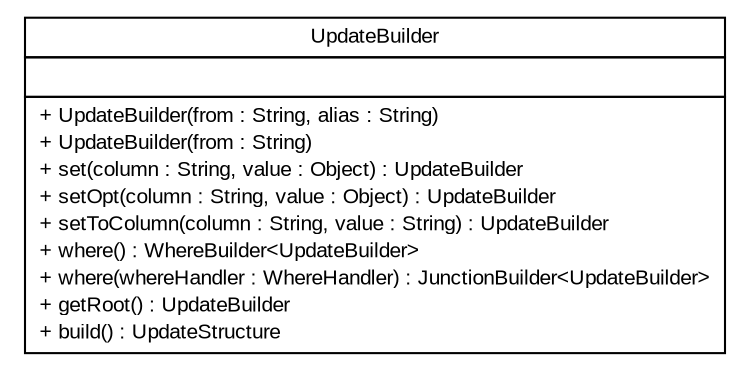 #!/usr/local/bin/dot
#
# Class diagram 
# Generated by UMLGraph version R5_6 (http://www.umlgraph.org/)
#

digraph G {
	edge [fontname="arial",fontsize=10,labelfontname="arial",labelfontsize=10];
	node [fontname="arial",fontsize=10,shape=plaintext];
	nodesep=0.25;
	ranksep=0.5;
	// br.gov.to.sefaz.persistence.query.builder.sql.update.UpdateBuilder
	c33962 [label=<<table title="br.gov.to.sefaz.persistence.query.builder.sql.update.UpdateBuilder" border="0" cellborder="1" cellspacing="0" cellpadding="2" port="p" href="./UpdateBuilder.html">
		<tr><td><table border="0" cellspacing="0" cellpadding="1">
<tr><td align="center" balign="center"> UpdateBuilder </td></tr>
		</table></td></tr>
		<tr><td><table border="0" cellspacing="0" cellpadding="1">
<tr><td align="left" balign="left">  </td></tr>
		</table></td></tr>
		<tr><td><table border="0" cellspacing="0" cellpadding="1">
<tr><td align="left" balign="left"> + UpdateBuilder(from : String, alias : String) </td></tr>
<tr><td align="left" balign="left"> + UpdateBuilder(from : String) </td></tr>
<tr><td align="left" balign="left"> + set(column : String, value : Object) : UpdateBuilder </td></tr>
<tr><td align="left" balign="left"> + setOpt(column : String, value : Object) : UpdateBuilder </td></tr>
<tr><td align="left" balign="left"> + setToColumn(column : String, value : String) : UpdateBuilder </td></tr>
<tr><td align="left" balign="left"> + where() : WhereBuilder&lt;UpdateBuilder&gt; </td></tr>
<tr><td align="left" balign="left"> + where(whereHandler : WhereHandler) : JunctionBuilder&lt;UpdateBuilder&gt; </td></tr>
<tr><td align="left" balign="left"> + getRoot() : UpdateBuilder </td></tr>
<tr><td align="left" balign="left"> + build() : UpdateStructure </td></tr>
		</table></td></tr>
		</table>>, URL="./UpdateBuilder.html", fontname="arial", fontcolor="black", fontsize=10.0];
}

